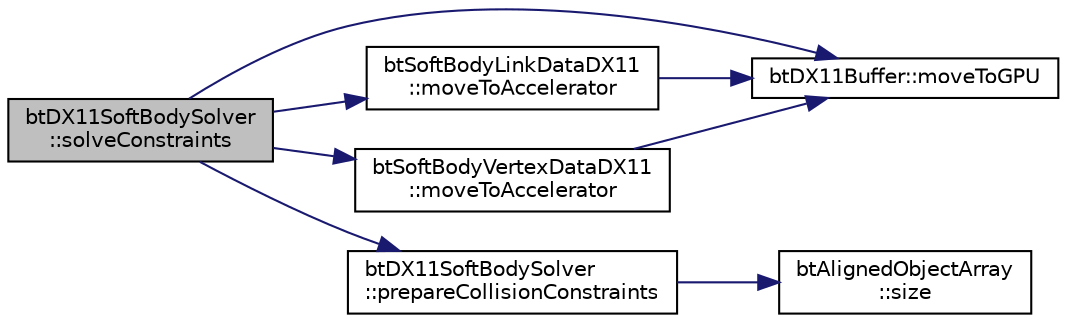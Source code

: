 digraph "btDX11SoftBodySolver::solveConstraints"
{
  edge [fontname="Helvetica",fontsize="10",labelfontname="Helvetica",labelfontsize="10"];
  node [fontname="Helvetica",fontsize="10",shape=record];
  rankdir="LR";
  Node1 [label="btDX11SoftBodySolver\l::solveConstraints",height=0.2,width=0.4,color="black", fillcolor="grey75", style="filled", fontcolor="black"];
  Node1 -> Node2 [color="midnightblue",fontsize="10",style="solid",fontname="Helvetica"];
  Node2 [label="btDX11Buffer::moveToGPU",height=0.2,width=0.4,color="black", fillcolor="white", style="filled",URL="$classbt_d_x11_buffer.html#a6d374469254cb3c03d6e18d03ca8a23c"];
  Node1 -> Node3 [color="midnightblue",fontsize="10",style="solid",fontname="Helvetica"];
  Node3 [label="btSoftBodyLinkDataDX11\l::moveToAccelerator",height=0.2,width=0.4,color="black", fillcolor="white", style="filled",URL="$classbt_soft_body_link_data_d_x11.html#a6b08733c3c0216869e893779fb55d4c0"];
  Node3 -> Node2 [color="midnightblue",fontsize="10",style="solid",fontname="Helvetica"];
  Node1 -> Node4 [color="midnightblue",fontsize="10",style="solid",fontname="Helvetica"];
  Node4 [label="btSoftBodyVertexDataDX11\l::moveToAccelerator",height=0.2,width=0.4,color="black", fillcolor="white", style="filled",URL="$classbt_soft_body_vertex_data_d_x11.html#ac12f0c144bc116e3a0e4c11fc0e55365"];
  Node4 -> Node2 [color="midnightblue",fontsize="10",style="solid",fontname="Helvetica"];
  Node1 -> Node5 [color="midnightblue",fontsize="10",style="solid",fontname="Helvetica"];
  Node5 [label="btDX11SoftBodySolver\l::prepareCollisionConstraints",height=0.2,width=0.4,color="black", fillcolor="white", style="filled",URL="$classbt_d_x11_soft_body_solver.html#a887cc48c63b010cd511e11ce11ea6acd"];
  Node5 -> Node6 [color="midnightblue",fontsize="10",style="solid",fontname="Helvetica"];
  Node6 [label="btAlignedObjectArray\l::size",height=0.2,width=0.4,color="black", fillcolor="white", style="filled",URL="$classbt_aligned_object_array.html#a6bdd14c7599ecb95e8d83dd5a715f9b7",tooltip="return the number of elements in the array "];
}
